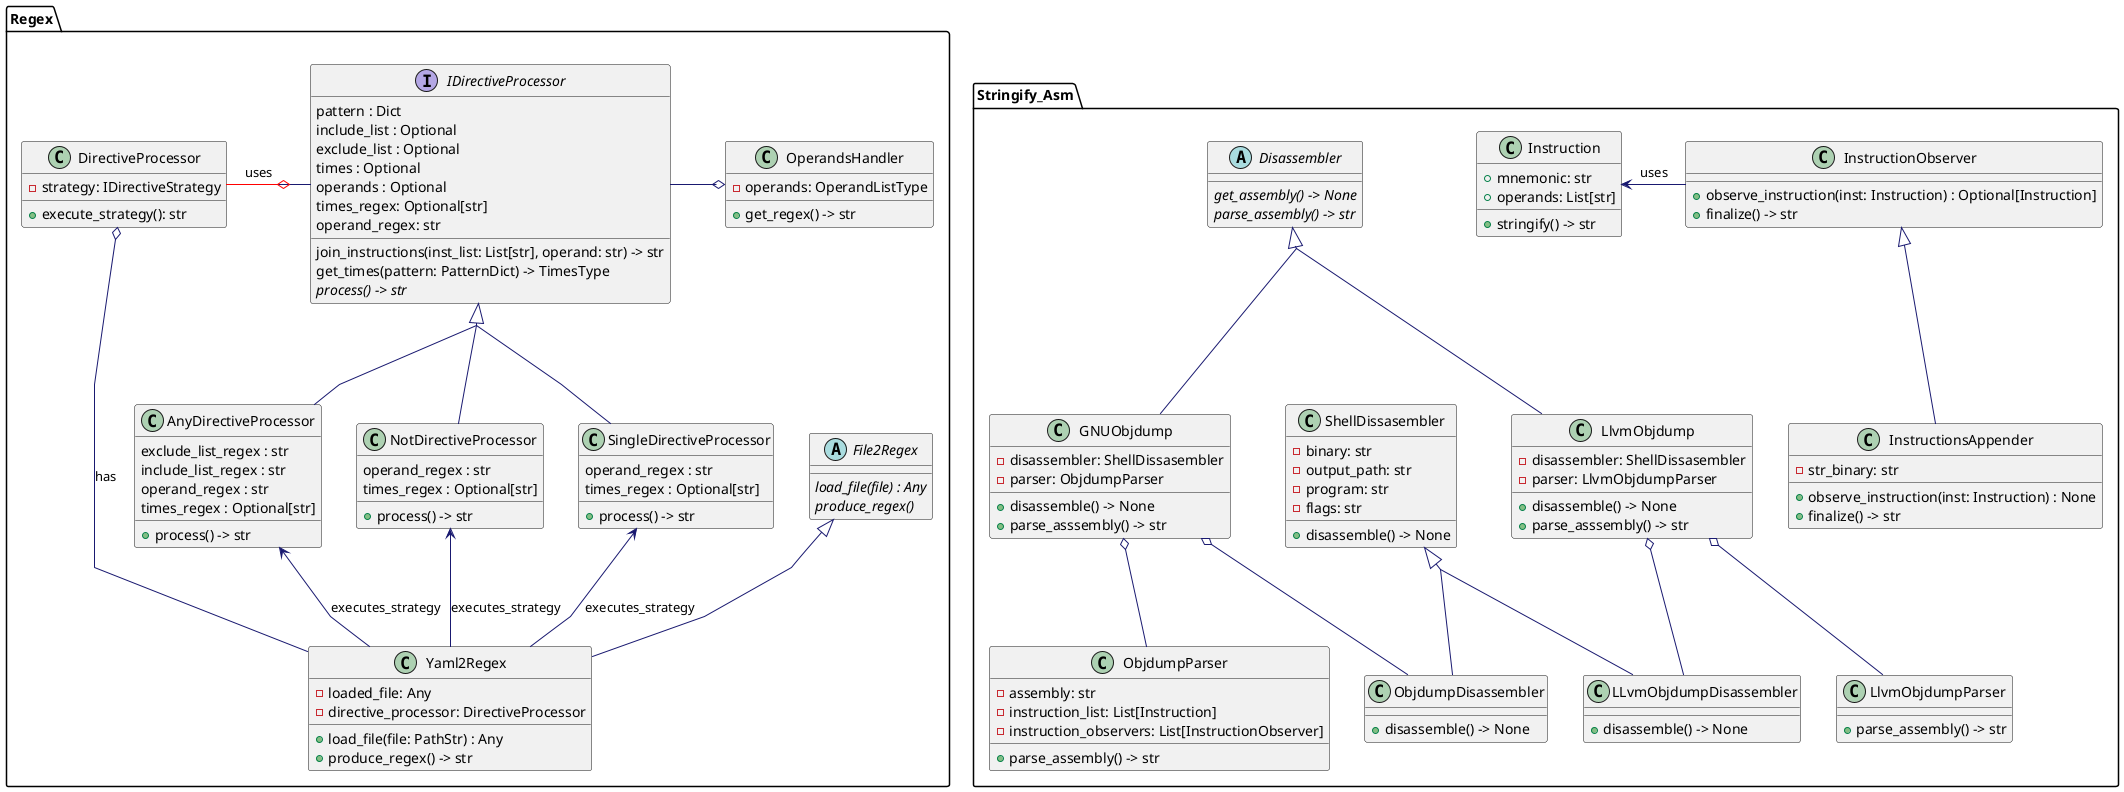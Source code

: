 @startuml diagram_class

skinparam linetype polyline
skinparam classFontName Helvetica
skinparam ClassFontSize 14
skinparam ArrowColor MidnightBlue
skinparam groupInheritance 2


skinparam class {

}

package "Stringify_Asm" {

    class Instruction {
        +mnemonic: str
        +operands: List[str]
        +stringify() -> str
    }

    class InstructionObserver {
        +observe_instruction(inst: Instruction) : Optional[Instruction]
        +finalize() -> str
    }

    abstract class Disassembler {
        {abstract} get_assembly() -> None
        {abstract} parse_assembly() -> str
    }

    class LLvmObjdumpDisassembler {
        +disassemble() -> None
    }

    class LlvmObjdumpParser {
        +parse_assembly() -> str
    }

    class LlvmObjdump {
        -disassembler: ShellDissasembler
        -parser: LlvmObjdumpParser
        +disassemble() -> None
        +parse_asssembly() -> str
    }

    class ObjdumpDisassembler {
        +disassemble() -> None
    }

    class ObjdumpParser {
        -assembly: str
        -instruction_list: List[Instruction]
        -instruction_observers: List[InstructionObserver]
        +parse_assembly() -> str
    }

    class GNUObjdump {
        -disassembler: ShellDissasembler
        -parser: ObjdumpParser
        +disassemble() -> None
        +parse_asssembly() -> str
    }

    class InstructionsAppender {
        -str_binary: str
        +observe_instruction(inst: Instruction) : None
        +finalize() -> str
    }

    class ShellDissasembler {
        -binary: str
        -output_path: str
        -program: str
        -flags: str
        +disassemble() -> None
    }
}

package "Regex" {

    abstract class File2Regex {
        {abstract} load_file(file) : Any
        {abstract} produce_regex()
    }

    class Yaml2Regex {
        -loaded_file: Any
        -directive_processor: DirectiveProcessor
        +load_file(file: PathStr) : Any
        +produce_regex() -> str
    }

    class OperandsHandler {
        -operands: OperandListType
        +get_regex() -> str
    }

    class DirectiveProcessor {
        -strategy: IDirectiveStrategy
        +execute_strategy(): str
    }

    interface IDirectiveProcessor {
    pattern : Dict
    include_list : Optional
    exclude_list : Optional
    times : Optional
    operands : Optional
    times_regex: Optional[str]
    operand_regex: str

    join_instructions(inst_list: List[str], operand: str) -> str
    get_times(pattern: PatternDict) -> TimesType
    {abstract}process() -> str
    }


    class AnyDirectiveProcessor {
    exclude_list_regex : str
    include_list_regex : str
    operand_regex : str
    times_regex : Optional[str]

    +process() -> str
    }

    class NotDirectiveProcessor {
    operand_regex : str
    times_regex : Optional[str]

    +process() -> str
    }

    class SingleDirectiveProcessor {
    operand_regex : str
    times_regex : Optional[str]

    +process() -> str
    }



}

' Strategy Pattern Relationships
DirectiveProcessor -[#red,thickness=1]o IDirectiveProcessor: uses
IDirectiveProcessor  <|-- AnyDirectiveProcessor
IDirectiveProcessor  <|-- SingleDirectiveProcessor
IDirectiveProcessor  <|-- NotDirectiveProcessor

Yaml2Regex --up> AnyDirectiveProcessor : executes_strategy
Yaml2Regex --up> SingleDirectiveProcessor : executes_strategy
Yaml2Regex --up> NotDirectiveProcessor : executes_strategy
Yaml2Regex --o DirectiveProcessor: has


IDirectiveProcessor -o OperandsHandler


Disassembler <|-- GNUObjdump
Disassembler <|-- LlvmObjdump
Instruction <- InstructionObserver : uses
File2Regex <|-- Yaml2Regex
InstructionObserver <|-- InstructionsAppender

GNUObjdump o-- ObjdumpDisassembler
GNUObjdump o-- ObjdumpParser

LlvmObjdump o-- LlvmObjdumpParser
LlvmObjdump o-- LLvmObjdumpDisassembler

ShellDissasembler <|-- ObjdumpDisassembler
ShellDissasembler <|-- LLvmObjdumpDisassembler
@enduml
